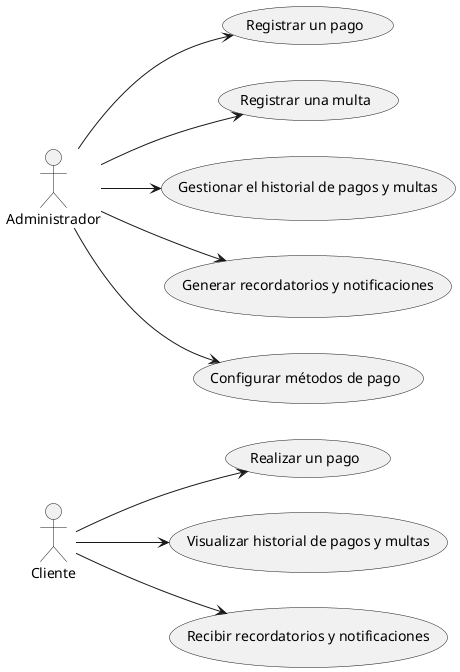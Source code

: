 @startuml
left to right direction
actor Cliente as C
actor Administrador as A

usecase "Realizar un pago" as UC1
usecase "Visualizar historial de pagos y multas" as UC2
usecase "Recibir recordatorios y notificaciones" as UC3
usecase "Registrar un pago" as UC4
usecase "Registrar una multa" as UC5
usecase "Gestionar el historial de pagos y multas" as UC6
usecase "Generar recordatorios y notificaciones" as UC7
usecase "Configurar métodos de pago" as UC8

C --> UC1
C --> UC2
C --> UC3

A --> UC4
A --> UC5
A --> UC6
A --> UC7
A --> UC8
@enduml
